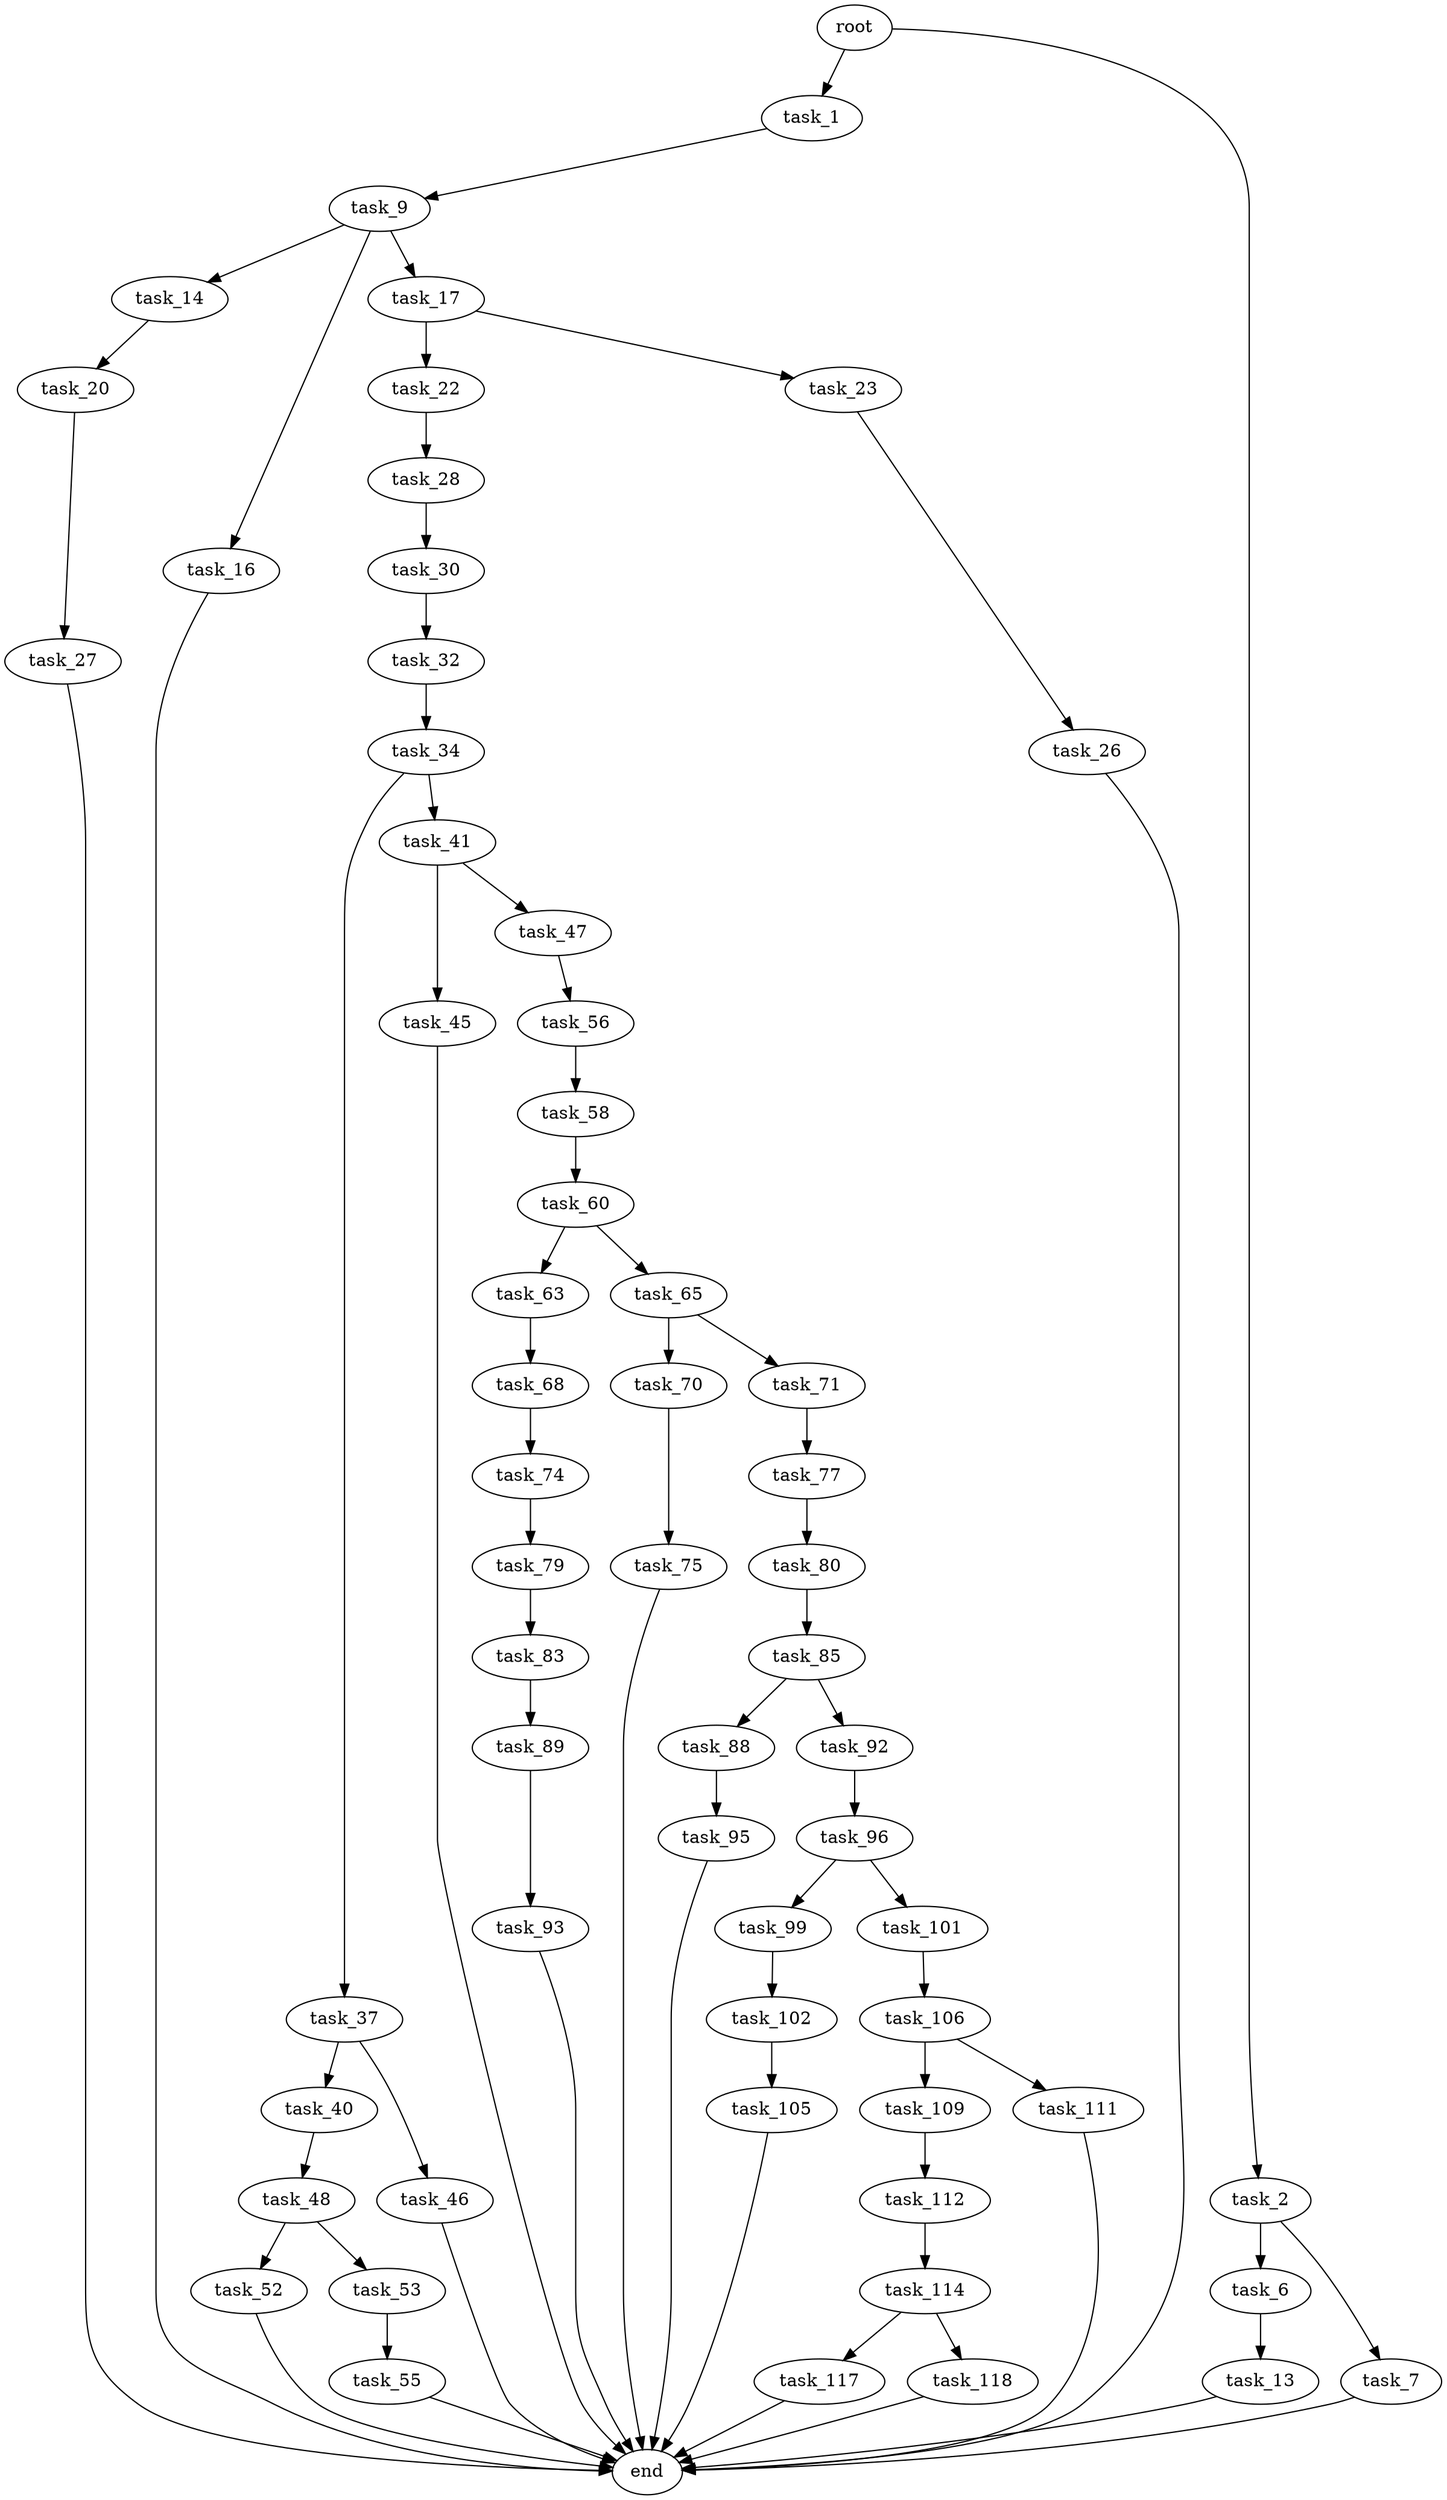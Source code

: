 digraph G {
  root [size="0.000000"];
  task_1 [size="306584568881.000000"];
  task_2 [size="28991029248.000000"];
  task_6 [size="10491741830.000000"];
  task_7 [size="346364701.000000"];
  task_9 [size="10682784297.000000"];
  task_13 [size="69259797629.000000"];
  task_14 [size="68719476736.000000"];
  task_16 [size="368293445632.000000"];
  task_17 [size="459042818098.000000"];
  task_20 [size="1193819587.000000"];
  task_22 [size="15082448223.000000"];
  task_23 [size="1073741824000.000000"];
  task_26 [size="23280579714.000000"];
  task_27 [size="368293445632.000000"];
  task_28 [size="368293445632.000000"];
  task_30 [size="28991029248.000000"];
  task_32 [size="306734614.000000"];
  task_34 [size="244749328884.000000"];
  task_37 [size="538868471347.000000"];
  task_40 [size="33212617006.000000"];
  task_41 [size="8589934592.000000"];
  task_45 [size="435981445112.000000"];
  task_46 [size="231928233984.000000"];
  task_47 [size="2974768898.000000"];
  task_48 [size="6985667334.000000"];
  task_52 [size="8544193702.000000"];
  task_53 [size="368293445632.000000"];
  task_55 [size="8276887581.000000"];
  task_56 [size="292393308695.000000"];
  task_58 [size="41888055125.000000"];
  task_60 [size="368293445632.000000"];
  task_63 [size="1526900572.000000"];
  task_65 [size="18624846351.000000"];
  task_68 [size="13622429011.000000"];
  task_70 [size="5194990336.000000"];
  task_71 [size="1073741824000.000000"];
  task_74 [size="1027508699251.000000"];
  task_75 [size="292430731139.000000"];
  task_77 [size="81658459453.000000"];
  task_79 [size="384127540352.000000"];
  task_80 [size="35686480586.000000"];
  task_83 [size="24634300523.000000"];
  task_85 [size="782757789696.000000"];
  task_88 [size="1073741824000.000000"];
  task_89 [size="9698250725.000000"];
  task_92 [size="1064213549008.000000"];
  task_93 [size="782757789696.000000"];
  task_95 [size="1372870303932.000000"];
  task_96 [size="19403320834.000000"];
  task_99 [size="71074658701.000000"];
  task_101 [size="2553036116.000000"];
  task_102 [size="549755813888.000000"];
  task_105 [size="8589934592.000000"];
  task_106 [size="40912562986.000000"];
  task_109 [size="603184841735.000000"];
  task_111 [size="554565409615.000000"];
  task_112 [size="1054634452430.000000"];
  task_114 [size="77548963340.000000"];
  task_117 [size="8836683911.000000"];
  task_118 [size="138686652173.000000"];
  end [size="0.000000"];

  root -> task_1 [size="1.000000"];
  root -> task_2 [size="1.000000"];
  task_1 -> task_9 [size="411041792.000000"];
  task_2 -> task_6 [size="75497472.000000"];
  task_2 -> task_7 [size="75497472.000000"];
  task_6 -> task_13 [size="411041792.000000"];
  task_7 -> end [size="1.000000"];
  task_9 -> task_14 [size="838860800.000000"];
  task_9 -> task_16 [size="838860800.000000"];
  task_9 -> task_17 [size="838860800.000000"];
  task_13 -> end [size="1.000000"];
  task_14 -> task_20 [size="134217728.000000"];
  task_16 -> end [size="1.000000"];
  task_17 -> task_22 [size="411041792.000000"];
  task_17 -> task_23 [size="411041792.000000"];
  task_20 -> task_27 [size="75497472.000000"];
  task_22 -> task_28 [size="301989888.000000"];
  task_23 -> task_26 [size="838860800.000000"];
  task_26 -> end [size="1.000000"];
  task_27 -> end [size="1.000000"];
  task_28 -> task_30 [size="411041792.000000"];
  task_30 -> task_32 [size="75497472.000000"];
  task_32 -> task_34 [size="33554432.000000"];
  task_34 -> task_37 [size="411041792.000000"];
  task_34 -> task_41 [size="411041792.000000"];
  task_37 -> task_40 [size="536870912.000000"];
  task_37 -> task_46 [size="536870912.000000"];
  task_40 -> task_48 [size="536870912.000000"];
  task_41 -> task_45 [size="33554432.000000"];
  task_41 -> task_47 [size="33554432.000000"];
  task_45 -> end [size="1.000000"];
  task_46 -> end [size="1.000000"];
  task_47 -> task_56 [size="134217728.000000"];
  task_48 -> task_52 [size="411041792.000000"];
  task_48 -> task_53 [size="411041792.000000"];
  task_52 -> end [size="1.000000"];
  task_53 -> task_55 [size="411041792.000000"];
  task_55 -> end [size="1.000000"];
  task_56 -> task_58 [size="209715200.000000"];
  task_58 -> task_60 [size="838860800.000000"];
  task_60 -> task_63 [size="411041792.000000"];
  task_60 -> task_65 [size="411041792.000000"];
  task_63 -> task_68 [size="33554432.000000"];
  task_65 -> task_70 [size="301989888.000000"];
  task_65 -> task_71 [size="301989888.000000"];
  task_68 -> task_74 [size="536870912.000000"];
  task_70 -> task_75 [size="301989888.000000"];
  task_71 -> task_77 [size="838860800.000000"];
  task_74 -> task_79 [size="838860800.000000"];
  task_75 -> end [size="1.000000"];
  task_77 -> task_80 [size="134217728.000000"];
  task_79 -> task_83 [size="411041792.000000"];
  task_80 -> task_85 [size="838860800.000000"];
  task_83 -> task_89 [size="679477248.000000"];
  task_85 -> task_88 [size="679477248.000000"];
  task_85 -> task_92 [size="679477248.000000"];
  task_88 -> task_95 [size="838860800.000000"];
  task_89 -> task_93 [size="411041792.000000"];
  task_92 -> task_96 [size="679477248.000000"];
  task_93 -> end [size="1.000000"];
  task_95 -> end [size="1.000000"];
  task_96 -> task_99 [size="838860800.000000"];
  task_96 -> task_101 [size="838860800.000000"];
  task_99 -> task_102 [size="134217728.000000"];
  task_101 -> task_106 [size="134217728.000000"];
  task_102 -> task_105 [size="536870912.000000"];
  task_105 -> end [size="1.000000"];
  task_106 -> task_109 [size="33554432.000000"];
  task_106 -> task_111 [size="33554432.000000"];
  task_109 -> task_112 [size="838860800.000000"];
  task_111 -> end [size="1.000000"];
  task_112 -> task_114 [size="838860800.000000"];
  task_114 -> task_117 [size="301989888.000000"];
  task_114 -> task_118 [size="301989888.000000"];
  task_117 -> end [size="1.000000"];
  task_118 -> end [size="1.000000"];
}
